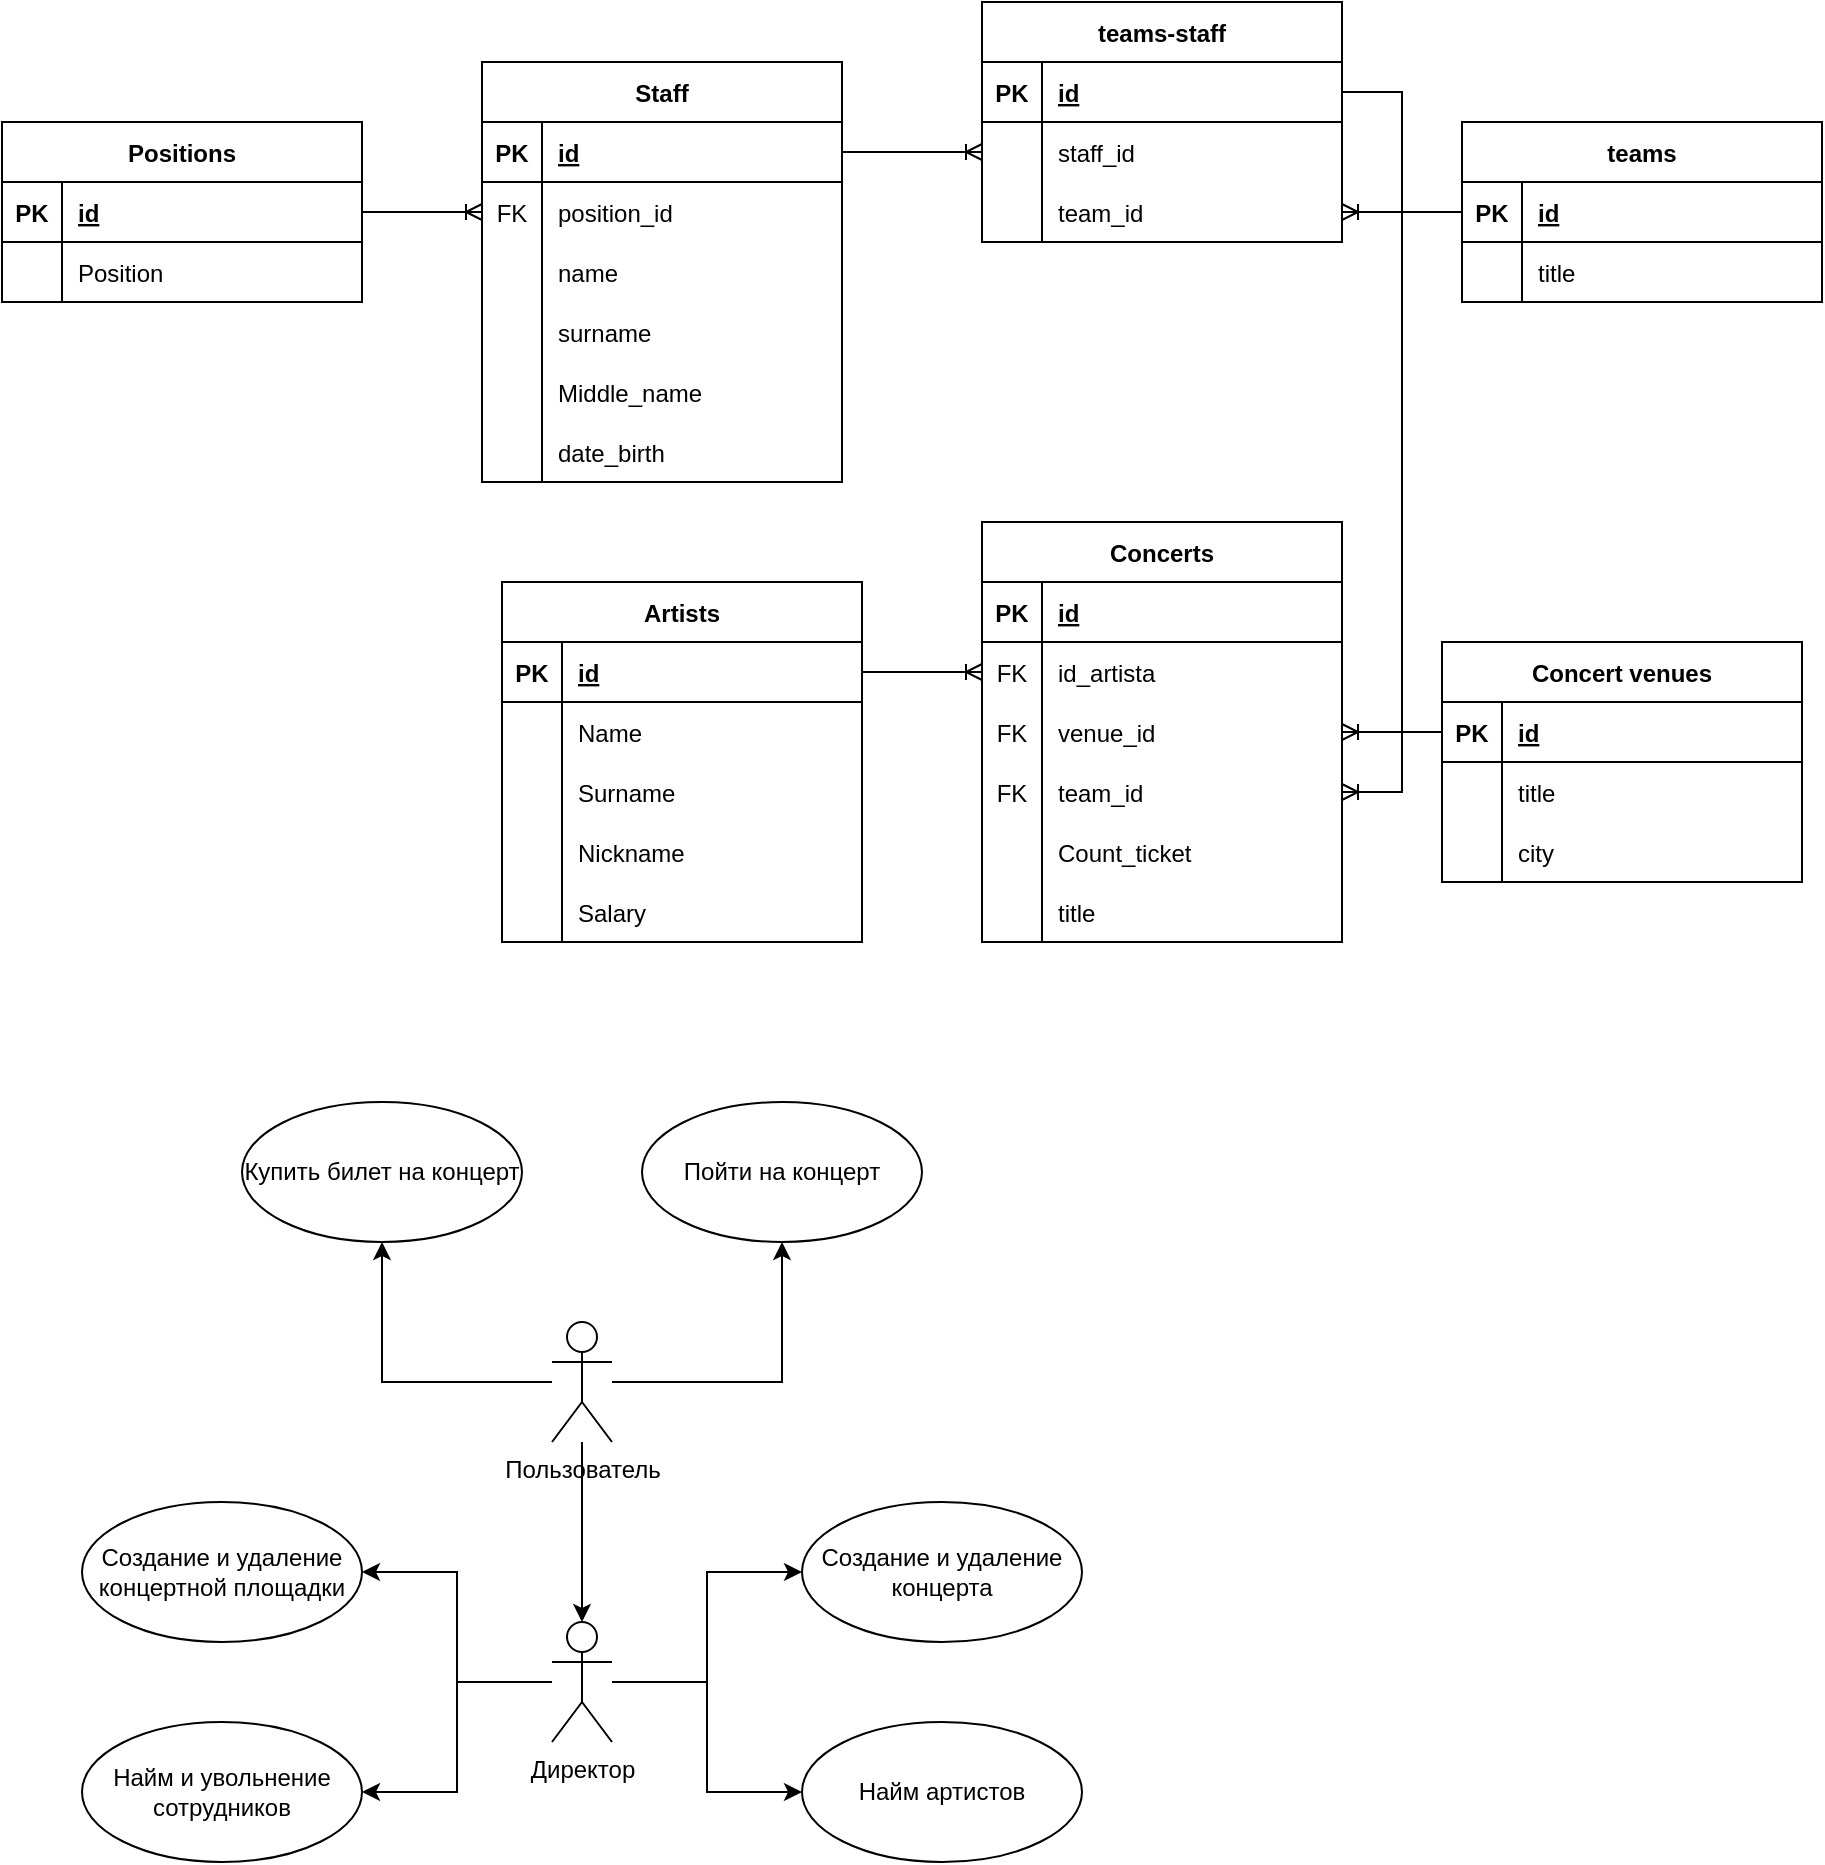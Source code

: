 <mxfile version="20.5.3" type="github">
  <diagram id="EORjNOG3FSKGLgUIFSM9" name="Страница 1">
    <mxGraphModel dx="1974" dy="1185" grid="1" gridSize="10" guides="1" tooltips="1" connect="1" arrows="1" fold="1" page="1" pageScale="1" pageWidth="827" pageHeight="1169" math="0" shadow="0">
      <root>
        <mxCell id="0" />
        <mxCell id="1" parent="0" />
        <mxCell id="QJj_PfUCP3nxyqX0q6g6-1" value="Staff" style="shape=table;startSize=30;container=1;collapsible=1;childLayout=tableLayout;fixedRows=1;rowLines=0;fontStyle=1;align=center;resizeLast=1;" vertex="1" parent="1">
          <mxGeometry x="140" y="120" width="180" height="210" as="geometry" />
        </mxCell>
        <mxCell id="QJj_PfUCP3nxyqX0q6g6-2" value="" style="shape=tableRow;horizontal=0;startSize=0;swimlaneHead=0;swimlaneBody=0;fillColor=none;collapsible=0;dropTarget=0;points=[[0,0.5],[1,0.5]];portConstraint=eastwest;top=0;left=0;right=0;bottom=1;" vertex="1" parent="QJj_PfUCP3nxyqX0q6g6-1">
          <mxGeometry y="30" width="180" height="30" as="geometry" />
        </mxCell>
        <mxCell id="QJj_PfUCP3nxyqX0q6g6-3" value="PK" style="shape=partialRectangle;connectable=0;fillColor=none;top=0;left=0;bottom=0;right=0;fontStyle=1;overflow=hidden;" vertex="1" parent="QJj_PfUCP3nxyqX0q6g6-2">
          <mxGeometry width="30" height="30" as="geometry">
            <mxRectangle width="30" height="30" as="alternateBounds" />
          </mxGeometry>
        </mxCell>
        <mxCell id="QJj_PfUCP3nxyqX0q6g6-4" value="id" style="shape=partialRectangle;connectable=0;fillColor=none;top=0;left=0;bottom=0;right=0;align=left;spacingLeft=6;fontStyle=5;overflow=hidden;" vertex="1" parent="QJj_PfUCP3nxyqX0q6g6-2">
          <mxGeometry x="30" width="150" height="30" as="geometry">
            <mxRectangle width="150" height="30" as="alternateBounds" />
          </mxGeometry>
        </mxCell>
        <mxCell id="QJj_PfUCP3nxyqX0q6g6-78" value="" style="shape=tableRow;horizontal=0;startSize=0;swimlaneHead=0;swimlaneBody=0;fillColor=none;collapsible=0;dropTarget=0;points=[[0,0.5],[1,0.5]];portConstraint=eastwest;top=0;left=0;right=0;bottom=0;" vertex="1" parent="QJj_PfUCP3nxyqX0q6g6-1">
          <mxGeometry y="60" width="180" height="30" as="geometry" />
        </mxCell>
        <mxCell id="QJj_PfUCP3nxyqX0q6g6-79" value="FK" style="shape=partialRectangle;connectable=0;fillColor=none;top=0;left=0;bottom=0;right=0;fontStyle=0;overflow=hidden;" vertex="1" parent="QJj_PfUCP3nxyqX0q6g6-78">
          <mxGeometry width="30" height="30" as="geometry">
            <mxRectangle width="30" height="30" as="alternateBounds" />
          </mxGeometry>
        </mxCell>
        <mxCell id="QJj_PfUCP3nxyqX0q6g6-80" value="position_id" style="shape=partialRectangle;connectable=0;fillColor=none;top=0;left=0;bottom=0;right=0;align=left;spacingLeft=6;fontStyle=0;overflow=hidden;" vertex="1" parent="QJj_PfUCP3nxyqX0q6g6-78">
          <mxGeometry x="30" width="150" height="30" as="geometry">
            <mxRectangle width="150" height="30" as="alternateBounds" />
          </mxGeometry>
        </mxCell>
        <mxCell id="QJj_PfUCP3nxyqX0q6g6-5" value="" style="shape=tableRow;horizontal=0;startSize=0;swimlaneHead=0;swimlaneBody=0;fillColor=none;collapsible=0;dropTarget=0;points=[[0,0.5],[1,0.5]];portConstraint=eastwest;top=0;left=0;right=0;bottom=0;" vertex="1" parent="QJj_PfUCP3nxyqX0q6g6-1">
          <mxGeometry y="90" width="180" height="30" as="geometry" />
        </mxCell>
        <mxCell id="QJj_PfUCP3nxyqX0q6g6-6" value="" style="shape=partialRectangle;connectable=0;fillColor=none;top=0;left=0;bottom=0;right=0;editable=1;overflow=hidden;" vertex="1" parent="QJj_PfUCP3nxyqX0q6g6-5">
          <mxGeometry width="30" height="30" as="geometry">
            <mxRectangle width="30" height="30" as="alternateBounds" />
          </mxGeometry>
        </mxCell>
        <mxCell id="QJj_PfUCP3nxyqX0q6g6-7" value="name" style="shape=partialRectangle;connectable=0;fillColor=none;top=0;left=0;bottom=0;right=0;align=left;spacingLeft=6;overflow=hidden;" vertex="1" parent="QJj_PfUCP3nxyqX0q6g6-5">
          <mxGeometry x="30" width="150" height="30" as="geometry">
            <mxRectangle width="150" height="30" as="alternateBounds" />
          </mxGeometry>
        </mxCell>
        <mxCell id="QJj_PfUCP3nxyqX0q6g6-8" value="" style="shape=tableRow;horizontal=0;startSize=0;swimlaneHead=0;swimlaneBody=0;fillColor=none;collapsible=0;dropTarget=0;points=[[0,0.5],[1,0.5]];portConstraint=eastwest;top=0;left=0;right=0;bottom=0;" vertex="1" parent="QJj_PfUCP3nxyqX0q6g6-1">
          <mxGeometry y="120" width="180" height="30" as="geometry" />
        </mxCell>
        <mxCell id="QJj_PfUCP3nxyqX0q6g6-9" value="" style="shape=partialRectangle;connectable=0;fillColor=none;top=0;left=0;bottom=0;right=0;editable=1;overflow=hidden;" vertex="1" parent="QJj_PfUCP3nxyqX0q6g6-8">
          <mxGeometry width="30" height="30" as="geometry">
            <mxRectangle width="30" height="30" as="alternateBounds" />
          </mxGeometry>
        </mxCell>
        <mxCell id="QJj_PfUCP3nxyqX0q6g6-10" value="surname" style="shape=partialRectangle;connectable=0;fillColor=none;top=0;left=0;bottom=0;right=0;align=left;spacingLeft=6;overflow=hidden;" vertex="1" parent="QJj_PfUCP3nxyqX0q6g6-8">
          <mxGeometry x="30" width="150" height="30" as="geometry">
            <mxRectangle width="150" height="30" as="alternateBounds" />
          </mxGeometry>
        </mxCell>
        <mxCell id="QJj_PfUCP3nxyqX0q6g6-11" value="" style="shape=tableRow;horizontal=0;startSize=0;swimlaneHead=0;swimlaneBody=0;fillColor=none;collapsible=0;dropTarget=0;points=[[0,0.5],[1,0.5]];portConstraint=eastwest;top=0;left=0;right=0;bottom=0;" vertex="1" parent="QJj_PfUCP3nxyqX0q6g6-1">
          <mxGeometry y="150" width="180" height="30" as="geometry" />
        </mxCell>
        <mxCell id="QJj_PfUCP3nxyqX0q6g6-12" value="" style="shape=partialRectangle;connectable=0;fillColor=none;top=0;left=0;bottom=0;right=0;editable=1;overflow=hidden;" vertex="1" parent="QJj_PfUCP3nxyqX0q6g6-11">
          <mxGeometry width="30" height="30" as="geometry">
            <mxRectangle width="30" height="30" as="alternateBounds" />
          </mxGeometry>
        </mxCell>
        <mxCell id="QJj_PfUCP3nxyqX0q6g6-13" value="Middle_name" style="shape=partialRectangle;connectable=0;fillColor=none;top=0;left=0;bottom=0;right=0;align=left;spacingLeft=6;overflow=hidden;" vertex="1" parent="QJj_PfUCP3nxyqX0q6g6-11">
          <mxGeometry x="30" width="150" height="30" as="geometry">
            <mxRectangle width="150" height="30" as="alternateBounds" />
          </mxGeometry>
        </mxCell>
        <mxCell id="QJj_PfUCP3nxyqX0q6g6-27" value="" style="shape=tableRow;horizontal=0;startSize=0;swimlaneHead=0;swimlaneBody=0;fillColor=none;collapsible=0;dropTarget=0;points=[[0,0.5],[1,0.5]];portConstraint=eastwest;top=0;left=0;right=0;bottom=0;" vertex="1" parent="QJj_PfUCP3nxyqX0q6g6-1">
          <mxGeometry y="180" width="180" height="30" as="geometry" />
        </mxCell>
        <mxCell id="QJj_PfUCP3nxyqX0q6g6-28" value="" style="shape=partialRectangle;connectable=0;fillColor=none;top=0;left=0;bottom=0;right=0;editable=1;overflow=hidden;" vertex="1" parent="QJj_PfUCP3nxyqX0q6g6-27">
          <mxGeometry width="30" height="30" as="geometry">
            <mxRectangle width="30" height="30" as="alternateBounds" />
          </mxGeometry>
        </mxCell>
        <mxCell id="QJj_PfUCP3nxyqX0q6g6-29" value="date_birth" style="shape=partialRectangle;connectable=0;fillColor=none;top=0;left=0;bottom=0;right=0;align=left;spacingLeft=6;overflow=hidden;" vertex="1" parent="QJj_PfUCP3nxyqX0q6g6-27">
          <mxGeometry x="30" width="150" height="30" as="geometry">
            <mxRectangle width="150" height="30" as="alternateBounds" />
          </mxGeometry>
        </mxCell>
        <mxCell id="QJj_PfUCP3nxyqX0q6g6-14" value="Concert venues" style="shape=table;startSize=30;container=1;collapsible=1;childLayout=tableLayout;fixedRows=1;rowLines=0;fontStyle=1;align=center;resizeLast=1;" vertex="1" parent="1">
          <mxGeometry x="620" y="410" width="180" height="120" as="geometry" />
        </mxCell>
        <mxCell id="QJj_PfUCP3nxyqX0q6g6-15" value="" style="shape=tableRow;horizontal=0;startSize=0;swimlaneHead=0;swimlaneBody=0;fillColor=none;collapsible=0;dropTarget=0;points=[[0,0.5],[1,0.5]];portConstraint=eastwest;top=0;left=0;right=0;bottom=1;" vertex="1" parent="QJj_PfUCP3nxyqX0q6g6-14">
          <mxGeometry y="30" width="180" height="30" as="geometry" />
        </mxCell>
        <mxCell id="QJj_PfUCP3nxyqX0q6g6-16" value="PK" style="shape=partialRectangle;connectable=0;fillColor=none;top=0;left=0;bottom=0;right=0;fontStyle=1;overflow=hidden;" vertex="1" parent="QJj_PfUCP3nxyqX0q6g6-15">
          <mxGeometry width="30" height="30" as="geometry">
            <mxRectangle width="30" height="30" as="alternateBounds" />
          </mxGeometry>
        </mxCell>
        <mxCell id="QJj_PfUCP3nxyqX0q6g6-17" value="id" style="shape=partialRectangle;connectable=0;fillColor=none;top=0;left=0;bottom=0;right=0;align=left;spacingLeft=6;fontStyle=5;overflow=hidden;" vertex="1" parent="QJj_PfUCP3nxyqX0q6g6-15">
          <mxGeometry x="30" width="150" height="30" as="geometry">
            <mxRectangle width="150" height="30" as="alternateBounds" />
          </mxGeometry>
        </mxCell>
        <mxCell id="QJj_PfUCP3nxyqX0q6g6-18" value="" style="shape=tableRow;horizontal=0;startSize=0;swimlaneHead=0;swimlaneBody=0;fillColor=none;collapsible=0;dropTarget=0;points=[[0,0.5],[1,0.5]];portConstraint=eastwest;top=0;left=0;right=0;bottom=0;" vertex="1" parent="QJj_PfUCP3nxyqX0q6g6-14">
          <mxGeometry y="60" width="180" height="30" as="geometry" />
        </mxCell>
        <mxCell id="QJj_PfUCP3nxyqX0q6g6-19" value="" style="shape=partialRectangle;connectable=0;fillColor=none;top=0;left=0;bottom=0;right=0;editable=1;overflow=hidden;" vertex="1" parent="QJj_PfUCP3nxyqX0q6g6-18">
          <mxGeometry width="30" height="30" as="geometry">
            <mxRectangle width="30" height="30" as="alternateBounds" />
          </mxGeometry>
        </mxCell>
        <mxCell id="QJj_PfUCP3nxyqX0q6g6-20" value="title" style="shape=partialRectangle;connectable=0;fillColor=none;top=0;left=0;bottom=0;right=0;align=left;spacingLeft=6;overflow=hidden;" vertex="1" parent="QJj_PfUCP3nxyqX0q6g6-18">
          <mxGeometry x="30" width="150" height="30" as="geometry">
            <mxRectangle width="150" height="30" as="alternateBounds" />
          </mxGeometry>
        </mxCell>
        <mxCell id="QJj_PfUCP3nxyqX0q6g6-21" value="" style="shape=tableRow;horizontal=0;startSize=0;swimlaneHead=0;swimlaneBody=0;fillColor=none;collapsible=0;dropTarget=0;points=[[0,0.5],[1,0.5]];portConstraint=eastwest;top=0;left=0;right=0;bottom=0;" vertex="1" parent="QJj_PfUCP3nxyqX0q6g6-14">
          <mxGeometry y="90" width="180" height="30" as="geometry" />
        </mxCell>
        <mxCell id="QJj_PfUCP3nxyqX0q6g6-22" value="" style="shape=partialRectangle;connectable=0;fillColor=none;top=0;left=0;bottom=0;right=0;editable=1;overflow=hidden;" vertex="1" parent="QJj_PfUCP3nxyqX0q6g6-21">
          <mxGeometry width="30" height="30" as="geometry">
            <mxRectangle width="30" height="30" as="alternateBounds" />
          </mxGeometry>
        </mxCell>
        <mxCell id="QJj_PfUCP3nxyqX0q6g6-23" value="city" style="shape=partialRectangle;connectable=0;fillColor=none;top=0;left=0;bottom=0;right=0;align=left;spacingLeft=6;overflow=hidden;" vertex="1" parent="QJj_PfUCP3nxyqX0q6g6-21">
          <mxGeometry x="30" width="150" height="30" as="geometry">
            <mxRectangle width="150" height="30" as="alternateBounds" />
          </mxGeometry>
        </mxCell>
        <mxCell id="QJj_PfUCP3nxyqX0q6g6-30" value="Artists" style="shape=table;startSize=30;container=1;collapsible=1;childLayout=tableLayout;fixedRows=1;rowLines=0;fontStyle=1;align=center;resizeLast=1;" vertex="1" parent="1">
          <mxGeometry x="150" y="380" width="180" height="180" as="geometry" />
        </mxCell>
        <mxCell id="QJj_PfUCP3nxyqX0q6g6-31" value="" style="shape=tableRow;horizontal=0;startSize=0;swimlaneHead=0;swimlaneBody=0;fillColor=none;collapsible=0;dropTarget=0;points=[[0,0.5],[1,0.5]];portConstraint=eastwest;top=0;left=0;right=0;bottom=1;" vertex="1" parent="QJj_PfUCP3nxyqX0q6g6-30">
          <mxGeometry y="30" width="180" height="30" as="geometry" />
        </mxCell>
        <mxCell id="QJj_PfUCP3nxyqX0q6g6-32" value="PK" style="shape=partialRectangle;connectable=0;fillColor=none;top=0;left=0;bottom=0;right=0;fontStyle=1;overflow=hidden;" vertex="1" parent="QJj_PfUCP3nxyqX0q6g6-31">
          <mxGeometry width="30" height="30" as="geometry">
            <mxRectangle width="30" height="30" as="alternateBounds" />
          </mxGeometry>
        </mxCell>
        <mxCell id="QJj_PfUCP3nxyqX0q6g6-33" value="id" style="shape=partialRectangle;connectable=0;fillColor=none;top=0;left=0;bottom=0;right=0;align=left;spacingLeft=6;fontStyle=5;overflow=hidden;" vertex="1" parent="QJj_PfUCP3nxyqX0q6g6-31">
          <mxGeometry x="30" width="150" height="30" as="geometry">
            <mxRectangle width="150" height="30" as="alternateBounds" />
          </mxGeometry>
        </mxCell>
        <mxCell id="QJj_PfUCP3nxyqX0q6g6-37" value="" style="shape=tableRow;horizontal=0;startSize=0;swimlaneHead=0;swimlaneBody=0;fillColor=none;collapsible=0;dropTarget=0;points=[[0,0.5],[1,0.5]];portConstraint=eastwest;top=0;left=0;right=0;bottom=0;" vertex="1" parent="QJj_PfUCP3nxyqX0q6g6-30">
          <mxGeometry y="60" width="180" height="30" as="geometry" />
        </mxCell>
        <mxCell id="QJj_PfUCP3nxyqX0q6g6-38" value="" style="shape=partialRectangle;connectable=0;fillColor=none;top=0;left=0;bottom=0;right=0;editable=1;overflow=hidden;" vertex="1" parent="QJj_PfUCP3nxyqX0q6g6-37">
          <mxGeometry width="30" height="30" as="geometry">
            <mxRectangle width="30" height="30" as="alternateBounds" />
          </mxGeometry>
        </mxCell>
        <mxCell id="QJj_PfUCP3nxyqX0q6g6-39" value="Name" style="shape=partialRectangle;connectable=0;fillColor=none;top=0;left=0;bottom=0;right=0;align=left;spacingLeft=6;overflow=hidden;" vertex="1" parent="QJj_PfUCP3nxyqX0q6g6-37">
          <mxGeometry x="30" width="150" height="30" as="geometry">
            <mxRectangle width="150" height="30" as="alternateBounds" />
          </mxGeometry>
        </mxCell>
        <mxCell id="QJj_PfUCP3nxyqX0q6g6-40" value="" style="shape=tableRow;horizontal=0;startSize=0;swimlaneHead=0;swimlaneBody=0;fillColor=none;collapsible=0;dropTarget=0;points=[[0,0.5],[1,0.5]];portConstraint=eastwest;top=0;left=0;right=0;bottom=0;" vertex="1" parent="QJj_PfUCP3nxyqX0q6g6-30">
          <mxGeometry y="90" width="180" height="30" as="geometry" />
        </mxCell>
        <mxCell id="QJj_PfUCP3nxyqX0q6g6-41" value="" style="shape=partialRectangle;connectable=0;fillColor=none;top=0;left=0;bottom=0;right=0;editable=1;overflow=hidden;" vertex="1" parent="QJj_PfUCP3nxyqX0q6g6-40">
          <mxGeometry width="30" height="30" as="geometry">
            <mxRectangle width="30" height="30" as="alternateBounds" />
          </mxGeometry>
        </mxCell>
        <mxCell id="QJj_PfUCP3nxyqX0q6g6-42" value="Surname" style="shape=partialRectangle;connectable=0;fillColor=none;top=0;left=0;bottom=0;right=0;align=left;spacingLeft=6;overflow=hidden;" vertex="1" parent="QJj_PfUCP3nxyqX0q6g6-40">
          <mxGeometry x="30" width="150" height="30" as="geometry">
            <mxRectangle width="150" height="30" as="alternateBounds" />
          </mxGeometry>
        </mxCell>
        <mxCell id="QJj_PfUCP3nxyqX0q6g6-34" value="" style="shape=tableRow;horizontal=0;startSize=0;swimlaneHead=0;swimlaneBody=0;fillColor=none;collapsible=0;dropTarget=0;points=[[0,0.5],[1,0.5]];portConstraint=eastwest;top=0;left=0;right=0;bottom=0;" vertex="1" parent="QJj_PfUCP3nxyqX0q6g6-30">
          <mxGeometry y="120" width="180" height="30" as="geometry" />
        </mxCell>
        <mxCell id="QJj_PfUCP3nxyqX0q6g6-35" value="" style="shape=partialRectangle;connectable=0;fillColor=none;top=0;left=0;bottom=0;right=0;editable=1;overflow=hidden;" vertex="1" parent="QJj_PfUCP3nxyqX0q6g6-34">
          <mxGeometry width="30" height="30" as="geometry">
            <mxRectangle width="30" height="30" as="alternateBounds" />
          </mxGeometry>
        </mxCell>
        <mxCell id="QJj_PfUCP3nxyqX0q6g6-36" value="Nickname" style="shape=partialRectangle;connectable=0;fillColor=none;top=0;left=0;bottom=0;right=0;align=left;spacingLeft=6;overflow=hidden;" vertex="1" parent="QJj_PfUCP3nxyqX0q6g6-34">
          <mxGeometry x="30" width="150" height="30" as="geometry">
            <mxRectangle width="150" height="30" as="alternateBounds" />
          </mxGeometry>
        </mxCell>
        <mxCell id="QJj_PfUCP3nxyqX0q6g6-69" value="" style="shape=tableRow;horizontal=0;startSize=0;swimlaneHead=0;swimlaneBody=0;fillColor=none;collapsible=0;dropTarget=0;points=[[0,0.5],[1,0.5]];portConstraint=eastwest;top=0;left=0;right=0;bottom=0;" vertex="1" parent="QJj_PfUCP3nxyqX0q6g6-30">
          <mxGeometry y="150" width="180" height="30" as="geometry" />
        </mxCell>
        <mxCell id="QJj_PfUCP3nxyqX0q6g6-70" value="" style="shape=partialRectangle;connectable=0;fillColor=none;top=0;left=0;bottom=0;right=0;editable=1;overflow=hidden;" vertex="1" parent="QJj_PfUCP3nxyqX0q6g6-69">
          <mxGeometry width="30" height="30" as="geometry">
            <mxRectangle width="30" height="30" as="alternateBounds" />
          </mxGeometry>
        </mxCell>
        <mxCell id="QJj_PfUCP3nxyqX0q6g6-71" value="Salary" style="shape=partialRectangle;connectable=0;fillColor=none;top=0;left=0;bottom=0;right=0;align=left;spacingLeft=6;overflow=hidden;" vertex="1" parent="QJj_PfUCP3nxyqX0q6g6-69">
          <mxGeometry x="30" width="150" height="30" as="geometry">
            <mxRectangle width="150" height="30" as="alternateBounds" />
          </mxGeometry>
        </mxCell>
        <mxCell id="QJj_PfUCP3nxyqX0q6g6-56" value="Concerts" style="shape=table;startSize=30;container=1;collapsible=1;childLayout=tableLayout;fixedRows=1;rowLines=0;fontStyle=1;align=center;resizeLast=1;" vertex="1" parent="1">
          <mxGeometry x="390" y="350" width="180" height="210" as="geometry" />
        </mxCell>
        <mxCell id="QJj_PfUCP3nxyqX0q6g6-57" value="" style="shape=tableRow;horizontal=0;startSize=0;swimlaneHead=0;swimlaneBody=0;fillColor=none;collapsible=0;dropTarget=0;points=[[0,0.5],[1,0.5]];portConstraint=eastwest;top=0;left=0;right=0;bottom=1;" vertex="1" parent="QJj_PfUCP3nxyqX0q6g6-56">
          <mxGeometry y="30" width="180" height="30" as="geometry" />
        </mxCell>
        <mxCell id="QJj_PfUCP3nxyqX0q6g6-58" value="PK" style="shape=partialRectangle;connectable=0;fillColor=none;top=0;left=0;bottom=0;right=0;fontStyle=1;overflow=hidden;" vertex="1" parent="QJj_PfUCP3nxyqX0q6g6-57">
          <mxGeometry width="30" height="30" as="geometry">
            <mxRectangle width="30" height="30" as="alternateBounds" />
          </mxGeometry>
        </mxCell>
        <mxCell id="QJj_PfUCP3nxyqX0q6g6-59" value="id" style="shape=partialRectangle;connectable=0;fillColor=none;top=0;left=0;bottom=0;right=0;align=left;spacingLeft=6;fontStyle=5;overflow=hidden;" vertex="1" parent="QJj_PfUCP3nxyqX0q6g6-57">
          <mxGeometry x="30" width="150" height="30" as="geometry">
            <mxRectangle width="150" height="30" as="alternateBounds" />
          </mxGeometry>
        </mxCell>
        <mxCell id="QJj_PfUCP3nxyqX0q6g6-72" value="" style="shape=tableRow;horizontal=0;startSize=0;swimlaneHead=0;swimlaneBody=0;fillColor=none;collapsible=0;dropTarget=0;points=[[0,0.5],[1,0.5]];portConstraint=eastwest;top=0;left=0;right=0;bottom=0;" vertex="1" parent="QJj_PfUCP3nxyqX0q6g6-56">
          <mxGeometry y="60" width="180" height="30" as="geometry" />
        </mxCell>
        <mxCell id="QJj_PfUCP3nxyqX0q6g6-73" value="FK" style="shape=partialRectangle;connectable=0;fillColor=none;top=0;left=0;bottom=0;right=0;fontStyle=0;overflow=hidden;" vertex="1" parent="QJj_PfUCP3nxyqX0q6g6-72">
          <mxGeometry width="30" height="30" as="geometry">
            <mxRectangle width="30" height="30" as="alternateBounds" />
          </mxGeometry>
        </mxCell>
        <mxCell id="QJj_PfUCP3nxyqX0q6g6-74" value="id_artista" style="shape=partialRectangle;connectable=0;fillColor=none;top=0;left=0;bottom=0;right=0;align=left;spacingLeft=6;fontStyle=0;overflow=hidden;" vertex="1" parent="QJj_PfUCP3nxyqX0q6g6-72">
          <mxGeometry x="30" width="150" height="30" as="geometry">
            <mxRectangle width="150" height="30" as="alternateBounds" />
          </mxGeometry>
        </mxCell>
        <mxCell id="QJj_PfUCP3nxyqX0q6g6-103" value="" style="shape=tableRow;horizontal=0;startSize=0;swimlaneHead=0;swimlaneBody=0;fillColor=none;collapsible=0;dropTarget=0;points=[[0,0.5],[1,0.5]];portConstraint=eastwest;top=0;left=0;right=0;bottom=0;" vertex="1" parent="QJj_PfUCP3nxyqX0q6g6-56">
          <mxGeometry y="90" width="180" height="30" as="geometry" />
        </mxCell>
        <mxCell id="QJj_PfUCP3nxyqX0q6g6-104" value="FK" style="shape=partialRectangle;connectable=0;fillColor=none;top=0;left=0;bottom=0;right=0;fontStyle=0;overflow=hidden;" vertex="1" parent="QJj_PfUCP3nxyqX0q6g6-103">
          <mxGeometry width="30" height="30" as="geometry">
            <mxRectangle width="30" height="30" as="alternateBounds" />
          </mxGeometry>
        </mxCell>
        <mxCell id="QJj_PfUCP3nxyqX0q6g6-105" value="venue_id" style="shape=partialRectangle;connectable=0;fillColor=none;top=0;left=0;bottom=0;right=0;align=left;spacingLeft=6;fontStyle=0;overflow=hidden;" vertex="1" parent="QJj_PfUCP3nxyqX0q6g6-103">
          <mxGeometry x="30" width="150" height="30" as="geometry">
            <mxRectangle width="150" height="30" as="alternateBounds" />
          </mxGeometry>
        </mxCell>
        <mxCell id="QJj_PfUCP3nxyqX0q6g6-135" value="" style="shape=tableRow;horizontal=0;startSize=0;swimlaneHead=0;swimlaneBody=0;fillColor=none;collapsible=0;dropTarget=0;points=[[0,0.5],[1,0.5]];portConstraint=eastwest;top=0;left=0;right=0;bottom=0;" vertex="1" parent="QJj_PfUCP3nxyqX0q6g6-56">
          <mxGeometry y="120" width="180" height="30" as="geometry" />
        </mxCell>
        <mxCell id="QJj_PfUCP3nxyqX0q6g6-136" value="FK" style="shape=partialRectangle;connectable=0;fillColor=none;top=0;left=0;bottom=0;right=0;fontStyle=0;overflow=hidden;" vertex="1" parent="QJj_PfUCP3nxyqX0q6g6-135">
          <mxGeometry width="30" height="30" as="geometry">
            <mxRectangle width="30" height="30" as="alternateBounds" />
          </mxGeometry>
        </mxCell>
        <mxCell id="QJj_PfUCP3nxyqX0q6g6-137" value="team_id" style="shape=partialRectangle;connectable=0;fillColor=none;top=0;left=0;bottom=0;right=0;align=left;spacingLeft=6;fontStyle=0;overflow=hidden;" vertex="1" parent="QJj_PfUCP3nxyqX0q6g6-135">
          <mxGeometry x="30" width="150" height="30" as="geometry">
            <mxRectangle width="150" height="30" as="alternateBounds" />
          </mxGeometry>
        </mxCell>
        <mxCell id="QJj_PfUCP3nxyqX0q6g6-75" value="" style="shape=tableRow;horizontal=0;startSize=0;swimlaneHead=0;swimlaneBody=0;fillColor=none;collapsible=0;dropTarget=0;points=[[0,0.5],[1,0.5]];portConstraint=eastwest;top=0;left=0;right=0;bottom=0;" vertex="1" parent="QJj_PfUCP3nxyqX0q6g6-56">
          <mxGeometry y="150" width="180" height="30" as="geometry" />
        </mxCell>
        <mxCell id="QJj_PfUCP3nxyqX0q6g6-76" value="" style="shape=partialRectangle;connectable=0;fillColor=none;top=0;left=0;bottom=0;right=0;editable=1;overflow=hidden;" vertex="1" parent="QJj_PfUCP3nxyqX0q6g6-75">
          <mxGeometry width="30" height="30" as="geometry">
            <mxRectangle width="30" height="30" as="alternateBounds" />
          </mxGeometry>
        </mxCell>
        <mxCell id="QJj_PfUCP3nxyqX0q6g6-77" value="Count_ticket" style="shape=partialRectangle;connectable=0;fillColor=none;top=0;left=0;bottom=0;right=0;align=left;spacingLeft=6;overflow=hidden;" vertex="1" parent="QJj_PfUCP3nxyqX0q6g6-75">
          <mxGeometry x="30" width="150" height="30" as="geometry">
            <mxRectangle width="150" height="30" as="alternateBounds" />
          </mxGeometry>
        </mxCell>
        <mxCell id="QJj_PfUCP3nxyqX0q6g6-63" value="" style="shape=tableRow;horizontal=0;startSize=0;swimlaneHead=0;swimlaneBody=0;fillColor=none;collapsible=0;dropTarget=0;points=[[0,0.5],[1,0.5]];portConstraint=eastwest;top=0;left=0;right=0;bottom=0;" vertex="1" parent="QJj_PfUCP3nxyqX0q6g6-56">
          <mxGeometry y="180" width="180" height="30" as="geometry" />
        </mxCell>
        <mxCell id="QJj_PfUCP3nxyqX0q6g6-64" value="" style="shape=partialRectangle;connectable=0;fillColor=none;top=0;left=0;bottom=0;right=0;editable=1;overflow=hidden;" vertex="1" parent="QJj_PfUCP3nxyqX0q6g6-63">
          <mxGeometry width="30" height="30" as="geometry">
            <mxRectangle width="30" height="30" as="alternateBounds" />
          </mxGeometry>
        </mxCell>
        <mxCell id="QJj_PfUCP3nxyqX0q6g6-65" value="title" style="shape=partialRectangle;connectable=0;fillColor=none;top=0;left=0;bottom=0;right=0;align=left;spacingLeft=6;overflow=hidden;" vertex="1" parent="QJj_PfUCP3nxyqX0q6g6-63">
          <mxGeometry x="30" width="150" height="30" as="geometry">
            <mxRectangle width="150" height="30" as="alternateBounds" />
          </mxGeometry>
        </mxCell>
        <mxCell id="QJj_PfUCP3nxyqX0q6g6-81" value="Positions" style="shape=table;startSize=30;container=1;collapsible=1;childLayout=tableLayout;fixedRows=1;rowLines=0;fontStyle=1;align=center;resizeLast=1;" vertex="1" parent="1">
          <mxGeometry x="-100" y="150" width="180" height="90" as="geometry" />
        </mxCell>
        <mxCell id="QJj_PfUCP3nxyqX0q6g6-82" value="" style="shape=tableRow;horizontal=0;startSize=0;swimlaneHead=0;swimlaneBody=0;fillColor=none;collapsible=0;dropTarget=0;points=[[0,0.5],[1,0.5]];portConstraint=eastwest;top=0;left=0;right=0;bottom=1;" vertex="1" parent="QJj_PfUCP3nxyqX0q6g6-81">
          <mxGeometry y="30" width="180" height="30" as="geometry" />
        </mxCell>
        <mxCell id="QJj_PfUCP3nxyqX0q6g6-83" value="PK" style="shape=partialRectangle;connectable=0;fillColor=none;top=0;left=0;bottom=0;right=0;fontStyle=1;overflow=hidden;" vertex="1" parent="QJj_PfUCP3nxyqX0q6g6-82">
          <mxGeometry width="30" height="30" as="geometry">
            <mxRectangle width="30" height="30" as="alternateBounds" />
          </mxGeometry>
        </mxCell>
        <mxCell id="QJj_PfUCP3nxyqX0q6g6-84" value="id" style="shape=partialRectangle;connectable=0;fillColor=none;top=0;left=0;bottom=0;right=0;align=left;spacingLeft=6;fontStyle=5;overflow=hidden;" vertex="1" parent="QJj_PfUCP3nxyqX0q6g6-82">
          <mxGeometry x="30" width="150" height="30" as="geometry">
            <mxRectangle width="150" height="30" as="alternateBounds" />
          </mxGeometry>
        </mxCell>
        <mxCell id="QJj_PfUCP3nxyqX0q6g6-85" value="" style="shape=tableRow;horizontal=0;startSize=0;swimlaneHead=0;swimlaneBody=0;fillColor=none;collapsible=0;dropTarget=0;points=[[0,0.5],[1,0.5]];portConstraint=eastwest;top=0;left=0;right=0;bottom=0;" vertex="1" parent="QJj_PfUCP3nxyqX0q6g6-81">
          <mxGeometry y="60" width="180" height="30" as="geometry" />
        </mxCell>
        <mxCell id="QJj_PfUCP3nxyqX0q6g6-86" value="" style="shape=partialRectangle;connectable=0;fillColor=none;top=0;left=0;bottom=0;right=0;editable=1;overflow=hidden;" vertex="1" parent="QJj_PfUCP3nxyqX0q6g6-85">
          <mxGeometry width="30" height="30" as="geometry">
            <mxRectangle width="30" height="30" as="alternateBounds" />
          </mxGeometry>
        </mxCell>
        <mxCell id="QJj_PfUCP3nxyqX0q6g6-87" value="Position" style="shape=partialRectangle;connectable=0;fillColor=none;top=0;left=0;bottom=0;right=0;align=left;spacingLeft=6;overflow=hidden;" vertex="1" parent="QJj_PfUCP3nxyqX0q6g6-85">
          <mxGeometry x="30" width="150" height="30" as="geometry">
            <mxRectangle width="150" height="30" as="alternateBounds" />
          </mxGeometry>
        </mxCell>
        <mxCell id="QJj_PfUCP3nxyqX0q6g6-97" value="" style="edgeStyle=entityRelationEdgeStyle;fontSize=12;html=1;endArrow=ERoneToMany;rounded=0;exitX=1;exitY=0.5;exitDx=0;exitDy=0;entryX=0;entryY=0.5;entryDx=0;entryDy=0;" edge="1" parent="1" source="QJj_PfUCP3nxyqX0q6g6-82" target="QJj_PfUCP3nxyqX0q6g6-78">
          <mxGeometry width="100" height="100" relative="1" as="geometry">
            <mxPoint x="-210" y="460" as="sourcePoint" />
            <mxPoint x="-80" y="375" as="targetPoint" />
          </mxGeometry>
        </mxCell>
        <mxCell id="QJj_PfUCP3nxyqX0q6g6-102" value="" style="edgeStyle=entityRelationEdgeStyle;fontSize=12;html=1;endArrow=ERoneToMany;rounded=0;exitX=1;exitY=0.5;exitDx=0;exitDy=0;entryX=0;entryY=0.5;entryDx=0;entryDy=0;" edge="1" parent="1" source="QJj_PfUCP3nxyqX0q6g6-31" target="QJj_PfUCP3nxyqX0q6g6-72">
          <mxGeometry width="100" height="100" relative="1" as="geometry">
            <mxPoint x="100" y="460" as="sourcePoint" />
            <mxPoint x="200" y="360" as="targetPoint" />
          </mxGeometry>
        </mxCell>
        <mxCell id="QJj_PfUCP3nxyqX0q6g6-106" value="" style="edgeStyle=entityRelationEdgeStyle;fontSize=12;html=1;endArrow=ERoneToMany;rounded=0;exitX=0;exitY=0.5;exitDx=0;exitDy=0;entryX=1;entryY=0.5;entryDx=0;entryDy=0;" edge="1" parent="1" source="QJj_PfUCP3nxyqX0q6g6-15" target="QJj_PfUCP3nxyqX0q6g6-103">
          <mxGeometry width="100" height="100" relative="1" as="geometry">
            <mxPoint x="200" y="460" as="sourcePoint" />
            <mxPoint x="300" y="360" as="targetPoint" />
          </mxGeometry>
        </mxCell>
        <mxCell id="QJj_PfUCP3nxyqX0q6g6-107" value="teams-staff" style="shape=table;startSize=30;container=1;collapsible=1;childLayout=tableLayout;fixedRows=1;rowLines=0;fontStyle=1;align=center;resizeLast=1;" vertex="1" parent="1">
          <mxGeometry x="390" y="90" width="180" height="120" as="geometry" />
        </mxCell>
        <mxCell id="QJj_PfUCP3nxyqX0q6g6-108" value="" style="shape=tableRow;horizontal=0;startSize=0;swimlaneHead=0;swimlaneBody=0;fillColor=none;collapsible=0;dropTarget=0;points=[[0,0.5],[1,0.5]];portConstraint=eastwest;top=0;left=0;right=0;bottom=1;" vertex="1" parent="QJj_PfUCP3nxyqX0q6g6-107">
          <mxGeometry y="30" width="180" height="30" as="geometry" />
        </mxCell>
        <mxCell id="QJj_PfUCP3nxyqX0q6g6-109" value="PK" style="shape=partialRectangle;connectable=0;fillColor=none;top=0;left=0;bottom=0;right=0;fontStyle=1;overflow=hidden;" vertex="1" parent="QJj_PfUCP3nxyqX0q6g6-108">
          <mxGeometry width="30" height="30" as="geometry">
            <mxRectangle width="30" height="30" as="alternateBounds" />
          </mxGeometry>
        </mxCell>
        <mxCell id="QJj_PfUCP3nxyqX0q6g6-110" value="id" style="shape=partialRectangle;connectable=0;fillColor=none;top=0;left=0;bottom=0;right=0;align=left;spacingLeft=6;fontStyle=5;overflow=hidden;" vertex="1" parent="QJj_PfUCP3nxyqX0q6g6-108">
          <mxGeometry x="30" width="150" height="30" as="geometry">
            <mxRectangle width="150" height="30" as="alternateBounds" />
          </mxGeometry>
        </mxCell>
        <mxCell id="QJj_PfUCP3nxyqX0q6g6-111" value="" style="shape=tableRow;horizontal=0;startSize=0;swimlaneHead=0;swimlaneBody=0;fillColor=none;collapsible=0;dropTarget=0;points=[[0,0.5],[1,0.5]];portConstraint=eastwest;top=0;left=0;right=0;bottom=0;" vertex="1" parent="QJj_PfUCP3nxyqX0q6g6-107">
          <mxGeometry y="60" width="180" height="30" as="geometry" />
        </mxCell>
        <mxCell id="QJj_PfUCP3nxyqX0q6g6-112" value="" style="shape=partialRectangle;connectable=0;fillColor=none;top=0;left=0;bottom=0;right=0;editable=1;overflow=hidden;" vertex="1" parent="QJj_PfUCP3nxyqX0q6g6-111">
          <mxGeometry width="30" height="30" as="geometry">
            <mxRectangle width="30" height="30" as="alternateBounds" />
          </mxGeometry>
        </mxCell>
        <mxCell id="QJj_PfUCP3nxyqX0q6g6-113" value="staff_id" style="shape=partialRectangle;connectable=0;fillColor=none;top=0;left=0;bottom=0;right=0;align=left;spacingLeft=6;overflow=hidden;" vertex="1" parent="QJj_PfUCP3nxyqX0q6g6-111">
          <mxGeometry x="30" width="150" height="30" as="geometry">
            <mxRectangle width="150" height="30" as="alternateBounds" />
          </mxGeometry>
        </mxCell>
        <mxCell id="QJj_PfUCP3nxyqX0q6g6-114" value="" style="shape=tableRow;horizontal=0;startSize=0;swimlaneHead=0;swimlaneBody=0;fillColor=none;collapsible=0;dropTarget=0;points=[[0,0.5],[1,0.5]];portConstraint=eastwest;top=0;left=0;right=0;bottom=0;" vertex="1" parent="QJj_PfUCP3nxyqX0q6g6-107">
          <mxGeometry y="90" width="180" height="30" as="geometry" />
        </mxCell>
        <mxCell id="QJj_PfUCP3nxyqX0q6g6-115" value="" style="shape=partialRectangle;connectable=0;fillColor=none;top=0;left=0;bottom=0;right=0;editable=1;overflow=hidden;" vertex="1" parent="QJj_PfUCP3nxyqX0q6g6-114">
          <mxGeometry width="30" height="30" as="geometry">
            <mxRectangle width="30" height="30" as="alternateBounds" />
          </mxGeometry>
        </mxCell>
        <mxCell id="QJj_PfUCP3nxyqX0q6g6-116" value="team_id" style="shape=partialRectangle;connectable=0;fillColor=none;top=0;left=0;bottom=0;right=0;align=left;spacingLeft=6;overflow=hidden;" vertex="1" parent="QJj_PfUCP3nxyqX0q6g6-114">
          <mxGeometry x="30" width="150" height="30" as="geometry">
            <mxRectangle width="150" height="30" as="alternateBounds" />
          </mxGeometry>
        </mxCell>
        <mxCell id="QJj_PfUCP3nxyqX0q6g6-120" value="teams" style="shape=table;startSize=30;container=1;collapsible=1;childLayout=tableLayout;fixedRows=1;rowLines=0;fontStyle=1;align=center;resizeLast=1;" vertex="1" parent="1">
          <mxGeometry x="630" y="150" width="180" height="90" as="geometry" />
        </mxCell>
        <mxCell id="QJj_PfUCP3nxyqX0q6g6-121" value="" style="shape=tableRow;horizontal=0;startSize=0;swimlaneHead=0;swimlaneBody=0;fillColor=none;collapsible=0;dropTarget=0;points=[[0,0.5],[1,0.5]];portConstraint=eastwest;top=0;left=0;right=0;bottom=1;" vertex="1" parent="QJj_PfUCP3nxyqX0q6g6-120">
          <mxGeometry y="30" width="180" height="30" as="geometry" />
        </mxCell>
        <mxCell id="QJj_PfUCP3nxyqX0q6g6-122" value="PK" style="shape=partialRectangle;connectable=0;fillColor=none;top=0;left=0;bottom=0;right=0;fontStyle=1;overflow=hidden;" vertex="1" parent="QJj_PfUCP3nxyqX0q6g6-121">
          <mxGeometry width="30" height="30" as="geometry">
            <mxRectangle width="30" height="30" as="alternateBounds" />
          </mxGeometry>
        </mxCell>
        <mxCell id="QJj_PfUCP3nxyqX0q6g6-123" value="id" style="shape=partialRectangle;connectable=0;fillColor=none;top=0;left=0;bottom=0;right=0;align=left;spacingLeft=6;fontStyle=5;overflow=hidden;" vertex="1" parent="QJj_PfUCP3nxyqX0q6g6-121">
          <mxGeometry x="30" width="150" height="30" as="geometry">
            <mxRectangle width="150" height="30" as="alternateBounds" />
          </mxGeometry>
        </mxCell>
        <mxCell id="QJj_PfUCP3nxyqX0q6g6-124" value="" style="shape=tableRow;horizontal=0;startSize=0;swimlaneHead=0;swimlaneBody=0;fillColor=none;collapsible=0;dropTarget=0;points=[[0,0.5],[1,0.5]];portConstraint=eastwest;top=0;left=0;right=0;bottom=0;" vertex="1" parent="QJj_PfUCP3nxyqX0q6g6-120">
          <mxGeometry y="60" width="180" height="30" as="geometry" />
        </mxCell>
        <mxCell id="QJj_PfUCP3nxyqX0q6g6-125" value="" style="shape=partialRectangle;connectable=0;fillColor=none;top=0;left=0;bottom=0;right=0;editable=1;overflow=hidden;" vertex="1" parent="QJj_PfUCP3nxyqX0q6g6-124">
          <mxGeometry width="30" height="30" as="geometry">
            <mxRectangle width="30" height="30" as="alternateBounds" />
          </mxGeometry>
        </mxCell>
        <mxCell id="QJj_PfUCP3nxyqX0q6g6-126" value="title" style="shape=partialRectangle;connectable=0;fillColor=none;top=0;left=0;bottom=0;right=0;align=left;spacingLeft=6;overflow=hidden;" vertex="1" parent="QJj_PfUCP3nxyqX0q6g6-124">
          <mxGeometry x="30" width="150" height="30" as="geometry">
            <mxRectangle width="150" height="30" as="alternateBounds" />
          </mxGeometry>
        </mxCell>
        <mxCell id="QJj_PfUCP3nxyqX0q6g6-133" value="" style="edgeStyle=entityRelationEdgeStyle;fontSize=12;html=1;endArrow=ERoneToMany;rounded=0;exitX=0;exitY=0.5;exitDx=0;exitDy=0;entryX=1;entryY=0.5;entryDx=0;entryDy=0;" edge="1" parent="1" source="QJj_PfUCP3nxyqX0q6g6-121" target="QJj_PfUCP3nxyqX0q6g6-114">
          <mxGeometry width="100" height="100" relative="1" as="geometry">
            <mxPoint x="560" y="350" as="sourcePoint" />
            <mxPoint x="660" y="250" as="targetPoint" />
          </mxGeometry>
        </mxCell>
        <mxCell id="QJj_PfUCP3nxyqX0q6g6-134" value="" style="edgeStyle=entityRelationEdgeStyle;fontSize=12;html=1;endArrow=ERoneToMany;rounded=0;exitX=1;exitY=0.5;exitDx=0;exitDy=0;entryX=0;entryY=0.5;entryDx=0;entryDy=0;" edge="1" parent="1" source="QJj_PfUCP3nxyqX0q6g6-2" target="QJj_PfUCP3nxyqX0q6g6-111">
          <mxGeometry width="100" height="100" relative="1" as="geometry">
            <mxPoint x="230" y="350" as="sourcePoint" />
            <mxPoint x="330" y="250" as="targetPoint" />
          </mxGeometry>
        </mxCell>
        <mxCell id="QJj_PfUCP3nxyqX0q6g6-138" value="" style="edgeStyle=entityRelationEdgeStyle;fontSize=12;html=1;endArrow=ERoneToMany;rounded=0;exitX=1;exitY=0.5;exitDx=0;exitDy=0;entryX=1;entryY=0.5;entryDx=0;entryDy=0;" edge="1" parent="1" source="QJj_PfUCP3nxyqX0q6g6-108" target="QJj_PfUCP3nxyqX0q6g6-135">
          <mxGeometry width="100" height="100" relative="1" as="geometry">
            <mxPoint x="540" y="350" as="sourcePoint" />
            <mxPoint x="640" y="250" as="targetPoint" />
          </mxGeometry>
        </mxCell>
        <mxCell id="QJj_PfUCP3nxyqX0q6g6-143" style="edgeStyle=orthogonalEdgeStyle;rounded=0;orthogonalLoop=1;jettySize=auto;html=1;" edge="1" parent="1" source="QJj_PfUCP3nxyqX0q6g6-141" target="QJj_PfUCP3nxyqX0q6g6-142">
          <mxGeometry relative="1" as="geometry" />
        </mxCell>
        <mxCell id="QJj_PfUCP3nxyqX0q6g6-146" style="edgeStyle=orthogonalEdgeStyle;rounded=0;orthogonalLoop=1;jettySize=auto;html=1;" edge="1" parent="1" source="QJj_PfUCP3nxyqX0q6g6-141" target="QJj_PfUCP3nxyqX0q6g6-144">
          <mxGeometry relative="1" as="geometry" />
        </mxCell>
        <mxCell id="QJj_PfUCP3nxyqX0q6g6-148" style="edgeStyle=orthogonalEdgeStyle;rounded=0;orthogonalLoop=1;jettySize=auto;html=1;" edge="1" parent="1" source="QJj_PfUCP3nxyqX0q6g6-141" target="QJj_PfUCP3nxyqX0q6g6-147">
          <mxGeometry relative="1" as="geometry" />
        </mxCell>
        <mxCell id="QJj_PfUCP3nxyqX0q6g6-150" style="edgeStyle=orthogonalEdgeStyle;rounded=0;orthogonalLoop=1;jettySize=auto;html=1;" edge="1" parent="1" source="QJj_PfUCP3nxyqX0q6g6-141" target="QJj_PfUCP3nxyqX0q6g6-149">
          <mxGeometry relative="1" as="geometry" />
        </mxCell>
        <mxCell id="QJj_PfUCP3nxyqX0q6g6-141" value="Директор" style="shape=umlActor;verticalLabelPosition=bottom;verticalAlign=top;html=1;" vertex="1" parent="1">
          <mxGeometry x="175" y="900" width="30" height="60" as="geometry" />
        </mxCell>
        <mxCell id="QJj_PfUCP3nxyqX0q6g6-142" value="Создание и удаление концертной площадки" style="ellipse;whiteSpace=wrap;html=1;" vertex="1" parent="1">
          <mxGeometry x="-60" y="840" width="140" height="70" as="geometry" />
        </mxCell>
        <mxCell id="QJj_PfUCP3nxyqX0q6g6-144" value="Создание и удаление концерта" style="ellipse;whiteSpace=wrap;html=1;" vertex="1" parent="1">
          <mxGeometry x="300" y="840" width="140" height="70" as="geometry" />
        </mxCell>
        <mxCell id="QJj_PfUCP3nxyqX0q6g6-147" value="Найм и увольнение сотрудников" style="ellipse;whiteSpace=wrap;html=1;" vertex="1" parent="1">
          <mxGeometry x="-60" y="950" width="140" height="70" as="geometry" />
        </mxCell>
        <mxCell id="QJj_PfUCP3nxyqX0q6g6-149" value="Найм артистов" style="ellipse;whiteSpace=wrap;html=1;" vertex="1" parent="1">
          <mxGeometry x="300" y="950" width="140" height="70" as="geometry" />
        </mxCell>
        <mxCell id="QJj_PfUCP3nxyqX0q6g6-152" style="edgeStyle=orthogonalEdgeStyle;rounded=0;orthogonalLoop=1;jettySize=auto;html=1;" edge="1" parent="1" source="QJj_PfUCP3nxyqX0q6g6-151" target="QJj_PfUCP3nxyqX0q6g6-141">
          <mxGeometry relative="1" as="geometry" />
        </mxCell>
        <mxCell id="QJj_PfUCP3nxyqX0q6g6-154" style="edgeStyle=orthogonalEdgeStyle;rounded=0;orthogonalLoop=1;jettySize=auto;html=1;" edge="1" parent="1" source="QJj_PfUCP3nxyqX0q6g6-151" target="QJj_PfUCP3nxyqX0q6g6-153">
          <mxGeometry relative="1" as="geometry" />
        </mxCell>
        <mxCell id="QJj_PfUCP3nxyqX0q6g6-156" style="edgeStyle=orthogonalEdgeStyle;rounded=0;orthogonalLoop=1;jettySize=auto;html=1;" edge="1" parent="1" source="QJj_PfUCP3nxyqX0q6g6-151" target="QJj_PfUCP3nxyqX0q6g6-155">
          <mxGeometry relative="1" as="geometry" />
        </mxCell>
        <mxCell id="QJj_PfUCP3nxyqX0q6g6-151" value="Пользователь" style="shape=umlActor;verticalLabelPosition=bottom;verticalAlign=top;html=1;" vertex="1" parent="1">
          <mxGeometry x="175" y="750" width="30" height="60" as="geometry" />
        </mxCell>
        <mxCell id="QJj_PfUCP3nxyqX0q6g6-153" value="Купить билет на концерт" style="ellipse;whiteSpace=wrap;html=1;" vertex="1" parent="1">
          <mxGeometry x="20" y="640" width="140" height="70" as="geometry" />
        </mxCell>
        <mxCell id="QJj_PfUCP3nxyqX0q6g6-155" value="Пойти на концерт" style="ellipse;whiteSpace=wrap;html=1;" vertex="1" parent="1">
          <mxGeometry x="220" y="640" width="140" height="70" as="geometry" />
        </mxCell>
      </root>
    </mxGraphModel>
  </diagram>
</mxfile>

